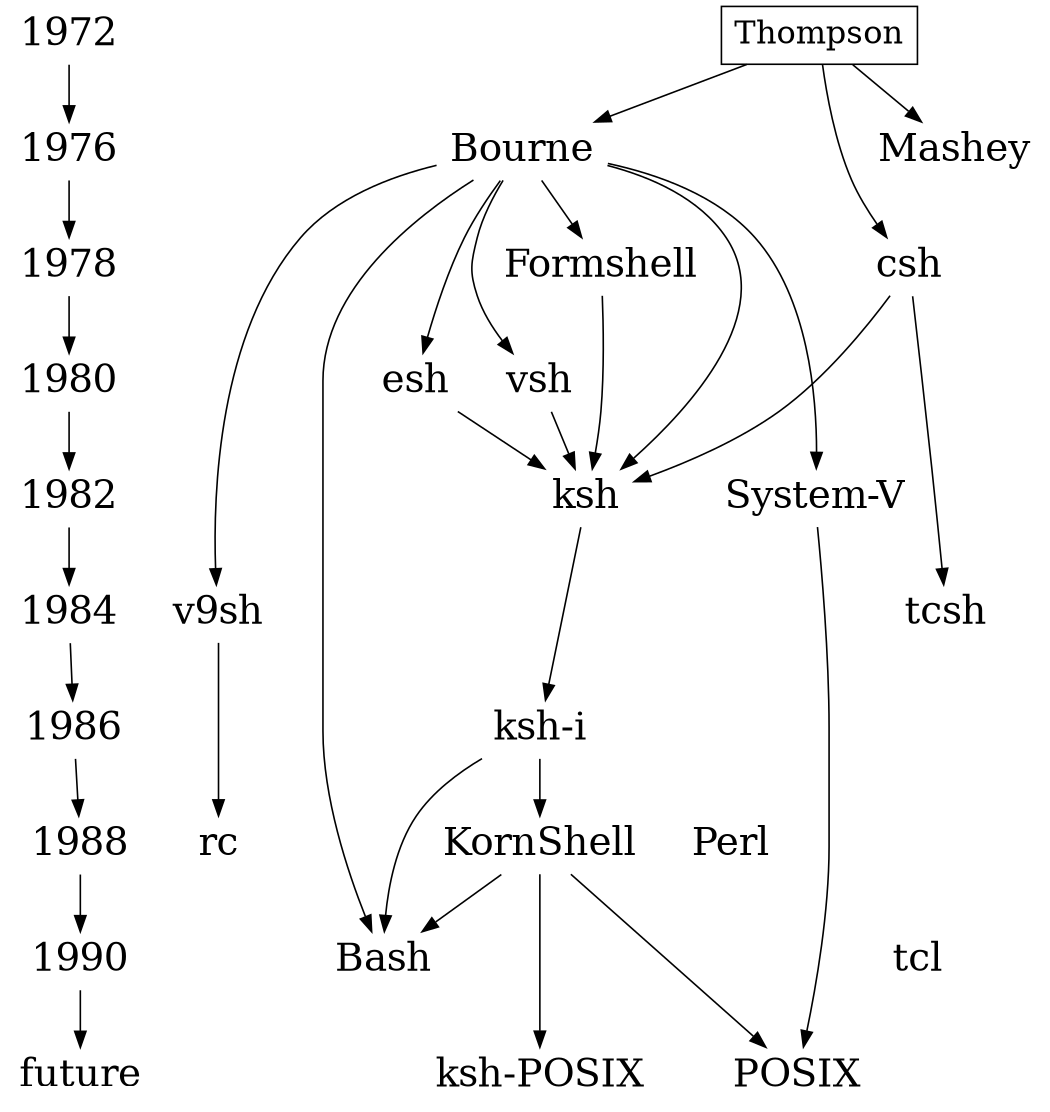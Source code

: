 digraph shells {
	graph [size="7,8"];
	node [label="\N", fontsize=24, shape=plaintext];
	{
		graph [rank=same];
		edge [style=""];
		1976 [fontsize=24, shape=plaintext];
		Mashey
		Bourne
	}
	{
		graph [rank=same];
		edge [style=""];
		1978 [fontsize=24, shape=plaintext];
		Formshell
		csh
	}
	{
		graph [rank=same];
		edge [style=""];
		1980 [fontsize=24, shape=plaintext];
		esh
		vsh
	}
	{
		graph [rank=same];
		edge [style=""];
		1982 [fontsize=24, shape=plaintext];
		ksh
		"System-V"
	}
	{
		graph [rank=same];
		edge [style=""];
		1984 [fontsize=24, shape=plaintext];
		v9sh
		tcsh
	}
	{
		graph [rank=same];
		edge [style=""];
		1986 [fontsize=24, shape=plaintext];
		"ksh-i"
	}
	{
		graph [rank=same];
		edge [style=""];
		1988 [fontsize=24, shape=plaintext];
		KornShell
		Perl
		rc
	}
	{
		graph [rank=same];
		edge [style=""];
		1990 [fontsize=24, shape=plaintext];
		tcl
		Bash
	}
	{
		graph [rank=same];
		edge [style=""];
		future [fontsize=24, shape=plaintext];
		POSIX
		"ksh-POSIX"
	}
	1972
	Thompson [fontsize=20, shape=box];
	1972 -> 1976
	1976 -> 1978
	1978 -> 1980
	1980 -> 1982
	1982 -> 1984
	1984 -> 1986
	1986 -> 1988
	1988 -> 1990
	1990 -> future
	Thompson -> Mashey
	Thompson -> Bourne
	Thompson -> csh
	csh -> tcsh
	Bourne -> ksh
	Bourne -> esh
	Bourne -> vsh
	Bourne -> "System-V"
	Bourne -> v9sh
	v9sh -> rc
	Bourne -> Bash
	"ksh-i" -> Bash
	KornShell -> Bash
	esh -> ksh
	vsh -> ksh
	Formshell -> ksh
	csh -> ksh
	KornShell -> POSIX
	"System-V" -> POSIX
	ksh -> "ksh-i"
	"ksh-i" -> KornShell
	KornShell -> "ksh-POSIX"
	Bourne -> Formshell
	1984 -> v9sh [style=invis];
	v9sh -> tcsh [style=invis];
	1988 -> rc [style=invis];
	rc -> KornShell [style=invis];
	Formshell -> csh [style=invis];
	KornShell -> Perl [style=invis];
}
